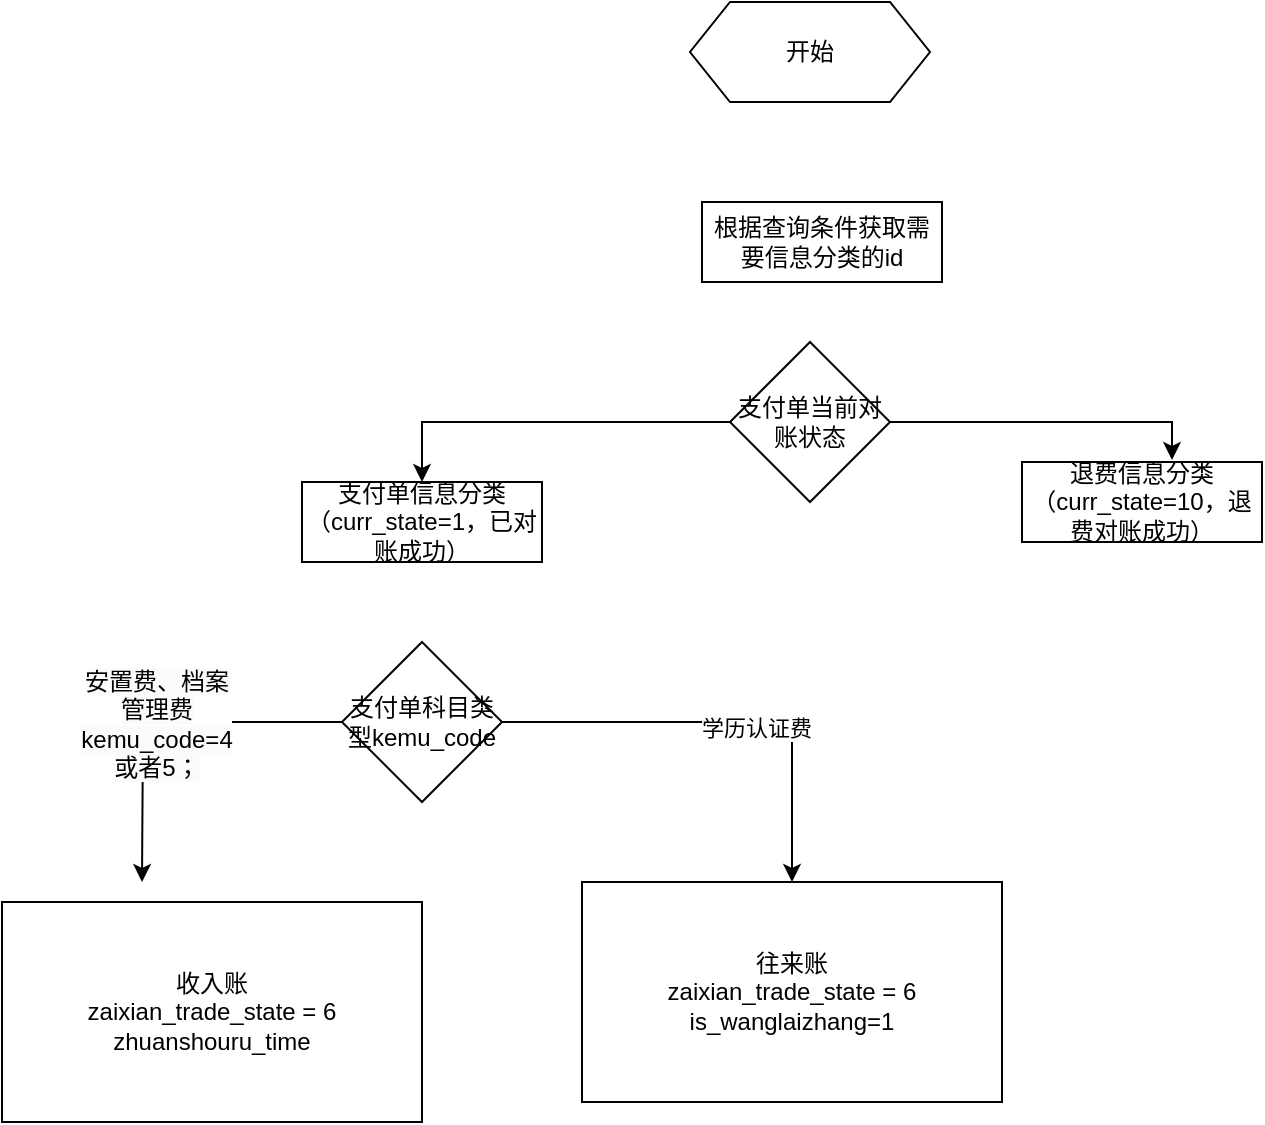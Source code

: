 <mxfile version="24.7.5">
  <diagram id="C5RBs43oDa-KdzZeNtuy" name="Page-1">
    <mxGraphModel dx="1434" dy="746" grid="1" gridSize="10" guides="1" tooltips="1" connect="1" arrows="1" fold="1" page="1" pageScale="1" pageWidth="827" pageHeight="1169" math="0" shadow="0">
      <root>
        <mxCell id="WIyWlLk6GJQsqaUBKTNV-0" />
        <mxCell id="WIyWlLk6GJQsqaUBKTNV-1" parent="WIyWlLk6GJQsqaUBKTNV-0" />
        <mxCell id="h3pDS9H2A7vJjk51DCKi-2" value="开始" style="shape=hexagon;perimeter=hexagonPerimeter2;whiteSpace=wrap;html=1;fixedSize=1;" vertex="1" parent="WIyWlLk6GJQsqaUBKTNV-1">
          <mxGeometry x="354" y="20" width="120" height="50" as="geometry" />
        </mxCell>
        <mxCell id="h3pDS9H2A7vJjk51DCKi-3" value="根据查询条件获取需要信息分类的id" style="rounded=0;whiteSpace=wrap;html=1;" vertex="1" parent="WIyWlLk6GJQsqaUBKTNV-1">
          <mxGeometry x="360" y="120" width="120" height="40" as="geometry" />
        </mxCell>
        <mxCell id="h3pDS9H2A7vJjk51DCKi-4" value="支付单信息分类（curr_state=1，已对账成功）" style="rounded=0;whiteSpace=wrap;html=1;" vertex="1" parent="WIyWlLk6GJQsqaUBKTNV-1">
          <mxGeometry x="160" y="260" width="120" height="40" as="geometry" />
        </mxCell>
        <mxCell id="h3pDS9H2A7vJjk51DCKi-5" value="退费信息分类（curr_state=10，退费对账成功）" style="rounded=0;whiteSpace=wrap;html=1;" vertex="1" parent="WIyWlLk6GJQsqaUBKTNV-1">
          <mxGeometry x="520" y="250" width="120" height="40" as="geometry" />
        </mxCell>
        <mxCell id="h3pDS9H2A7vJjk51DCKi-7" style="edgeStyle=orthogonalEdgeStyle;rounded=0;orthogonalLoop=1;jettySize=auto;html=1;entryX=0.5;entryY=0;entryDx=0;entryDy=0;" edge="1" parent="WIyWlLk6GJQsqaUBKTNV-1" source="h3pDS9H2A7vJjk51DCKi-6" target="h3pDS9H2A7vJjk51DCKi-4">
          <mxGeometry relative="1" as="geometry" />
        </mxCell>
        <mxCell id="h3pDS9H2A7vJjk51DCKi-6" value="支付单当前对账状态" style="rhombus;whiteSpace=wrap;html=1;" vertex="1" parent="WIyWlLk6GJQsqaUBKTNV-1">
          <mxGeometry x="374" y="190" width="80" height="80" as="geometry" />
        </mxCell>
        <mxCell id="h3pDS9H2A7vJjk51DCKi-8" style="edgeStyle=orthogonalEdgeStyle;rounded=0;orthogonalLoop=1;jettySize=auto;html=1;entryX=0.625;entryY=-0.025;entryDx=0;entryDy=0;entryPerimeter=0;" edge="1" parent="WIyWlLk6GJQsqaUBKTNV-1" source="h3pDS9H2A7vJjk51DCKi-6" target="h3pDS9H2A7vJjk51DCKi-5">
          <mxGeometry relative="1" as="geometry" />
        </mxCell>
        <mxCell id="h3pDS9H2A7vJjk51DCKi-11" style="edgeStyle=orthogonalEdgeStyle;rounded=0;orthogonalLoop=1;jettySize=auto;html=1;" edge="1" parent="WIyWlLk6GJQsqaUBKTNV-1" source="h3pDS9H2A7vJjk51DCKi-9">
          <mxGeometry relative="1" as="geometry">
            <mxPoint x="80" y="460" as="targetPoint" />
          </mxGeometry>
        </mxCell>
        <mxCell id="h3pDS9H2A7vJjk51DCKi-12" value="&lt;span style=&quot;font-size: 12px; text-wrap: wrap; background-color: rgb(251, 251, 251);&quot;&gt;安置费、档案管理费kemu_code=4 或者5；&lt;/span&gt;" style="edgeLabel;html=1;align=center;verticalAlign=middle;resizable=0;points=[];" vertex="1" connectable="0" parent="h3pDS9H2A7vJjk51DCKi-11">
          <mxGeometry x="0.036" y="1" relative="1" as="geometry">
            <mxPoint as="offset" />
          </mxGeometry>
        </mxCell>
        <mxCell id="h3pDS9H2A7vJjk51DCKi-14" style="edgeStyle=orthogonalEdgeStyle;rounded=0;orthogonalLoop=1;jettySize=auto;html=1;" edge="1" parent="WIyWlLk6GJQsqaUBKTNV-1" source="h3pDS9H2A7vJjk51DCKi-9" target="h3pDS9H2A7vJjk51DCKi-13">
          <mxGeometry relative="1" as="geometry" />
        </mxCell>
        <mxCell id="h3pDS9H2A7vJjk51DCKi-15" value="学历认证费" style="edgeLabel;html=1;align=center;verticalAlign=middle;resizable=0;points=[];" vertex="1" connectable="0" parent="h3pDS9H2A7vJjk51DCKi-14">
          <mxGeometry x="0.129" y="-3" relative="1" as="geometry">
            <mxPoint as="offset" />
          </mxGeometry>
        </mxCell>
        <mxCell id="h3pDS9H2A7vJjk51DCKi-9" value="支付单科目类型kemu_code" style="rhombus;whiteSpace=wrap;html=1;" vertex="1" parent="WIyWlLk6GJQsqaUBKTNV-1">
          <mxGeometry x="180" y="340" width="80" height="80" as="geometry" />
        </mxCell>
        <mxCell id="h3pDS9H2A7vJjk51DCKi-10" value="收入账&lt;div&gt;zaixian_trade_state = 6&lt;br&gt;&lt;/div&gt;&lt;div&gt;zhuanshouru_time&lt;br&gt;&lt;/div&gt;" style="rounded=0;whiteSpace=wrap;html=1;" vertex="1" parent="WIyWlLk6GJQsqaUBKTNV-1">
          <mxGeometry x="10" y="470" width="210" height="110" as="geometry" />
        </mxCell>
        <mxCell id="h3pDS9H2A7vJjk51DCKi-13" value="&lt;div&gt;往来账&lt;/div&gt;&lt;div&gt;zaixian_trade_state = 6&lt;br&gt;&lt;/div&gt;&lt;div&gt;is_wanglaizhang=1&lt;br&gt;&lt;/div&gt;" style="rounded=0;whiteSpace=wrap;html=1;" vertex="1" parent="WIyWlLk6GJQsqaUBKTNV-1">
          <mxGeometry x="300" y="460" width="210" height="110" as="geometry" />
        </mxCell>
      </root>
    </mxGraphModel>
  </diagram>
</mxfile>
